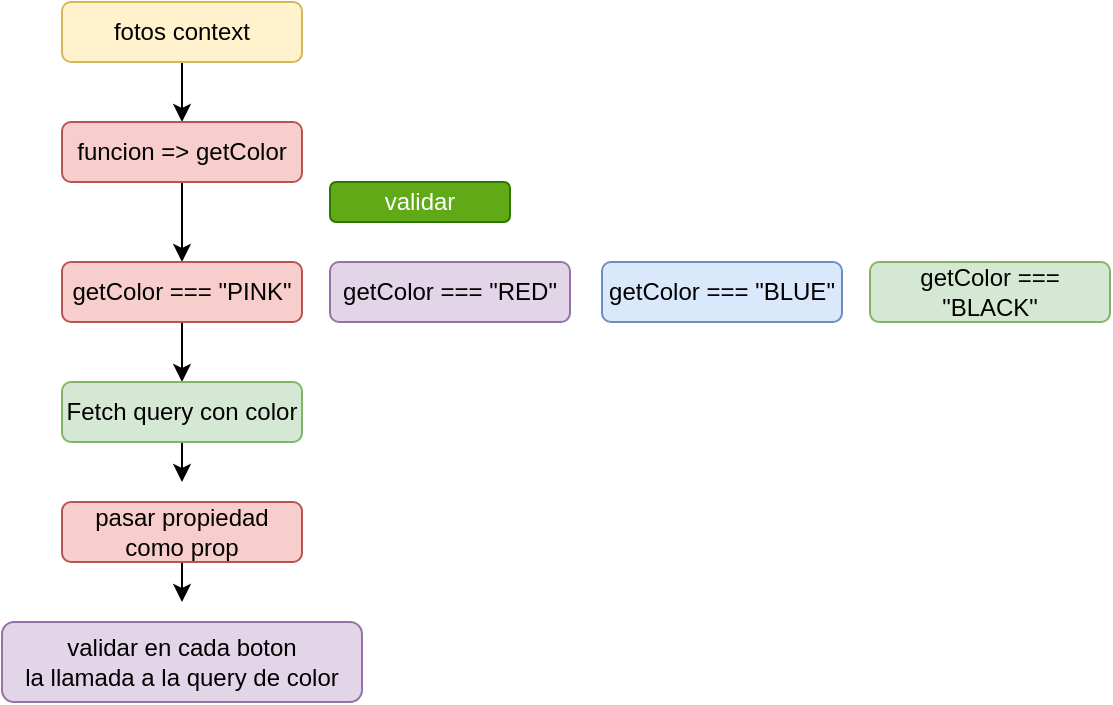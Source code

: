 <mxfile version="16.1.2" type="device" pages="2"><diagram id="P3Y2hlUm4XjPVexV3qOt" name="Página-1"><mxGraphModel dx="868" dy="563" grid="1" gridSize="10" guides="1" tooltips="1" connect="1" arrows="1" fold="1" page="1" pageScale="1" pageWidth="827" pageHeight="1169" math="0" shadow="0"><root><mxCell id="0"/><mxCell id="1" parent="0"/><mxCell id="F9Iptl-fbcpFUf77_zLR-3" style="edgeStyle=orthogonalEdgeStyle;rounded=0;orthogonalLoop=1;jettySize=auto;html=1;exitX=0.5;exitY=1;exitDx=0;exitDy=0;entryX=0.5;entryY=0;entryDx=0;entryDy=0;" edge="1" parent="1" source="F9Iptl-fbcpFUf77_zLR-1" target="F9Iptl-fbcpFUf77_zLR-2"><mxGeometry relative="1" as="geometry"/></mxCell><mxCell id="F9Iptl-fbcpFUf77_zLR-1" value="fotos context" style="rounded=1;whiteSpace=wrap;html=1;fillColor=#fff2cc;strokeColor=#d6b656;" vertex="1" parent="1"><mxGeometry x="160" y="70" width="120" height="30" as="geometry"/></mxCell><mxCell id="F9Iptl-fbcpFUf77_zLR-9" style="edgeStyle=orthogonalEdgeStyle;rounded=0;orthogonalLoop=1;jettySize=auto;html=1;exitX=0.5;exitY=1;exitDx=0;exitDy=0;entryX=0.5;entryY=0;entryDx=0;entryDy=0;" edge="1" parent="1" source="F9Iptl-fbcpFUf77_zLR-2" target="F9Iptl-fbcpFUf77_zLR-4"><mxGeometry relative="1" as="geometry"/></mxCell><mxCell id="F9Iptl-fbcpFUf77_zLR-2" value="funcion =&amp;gt; getColor" style="rounded=1;whiteSpace=wrap;html=1;fillColor=#f8cecc;strokeColor=#b85450;" vertex="1" parent="1"><mxGeometry x="160" y="130" width="120" height="30" as="geometry"/></mxCell><mxCell id="F9Iptl-fbcpFUf77_zLR-13" style="edgeStyle=orthogonalEdgeStyle;rounded=0;orthogonalLoop=1;jettySize=auto;html=1;entryX=0.5;entryY=0;entryDx=0;entryDy=0;" edge="1" parent="1" source="F9Iptl-fbcpFUf77_zLR-4" target="F9Iptl-fbcpFUf77_zLR-10"><mxGeometry relative="1" as="geometry"/></mxCell><mxCell id="F9Iptl-fbcpFUf77_zLR-4" value="getColor === &quot;PINK&quot;" style="rounded=1;whiteSpace=wrap;html=1;fillColor=#f8cecc;strokeColor=#b85450;" vertex="1" parent="1"><mxGeometry x="160" y="200" width="120" height="30" as="geometry"/></mxCell><mxCell id="F9Iptl-fbcpFUf77_zLR-5" value="getColor === &quot;RED&quot;" style="rounded=1;whiteSpace=wrap;html=1;fillColor=#e1d5e7;strokeColor=#9673a6;" vertex="1" parent="1"><mxGeometry x="294" y="200" width="120" height="30" as="geometry"/></mxCell><mxCell id="F9Iptl-fbcpFUf77_zLR-6" value="getColor === &quot;BLUE&quot;" style="rounded=1;whiteSpace=wrap;html=1;fillColor=#dae8fc;strokeColor=#6c8ebf;" vertex="1" parent="1"><mxGeometry x="430" y="200" width="120" height="30" as="geometry"/></mxCell><mxCell id="F9Iptl-fbcpFUf77_zLR-7" value="getColor === &quot;BLACK&quot;" style="rounded=1;whiteSpace=wrap;html=1;fillColor=#d5e8d4;strokeColor=#82b366;" vertex="1" parent="1"><mxGeometry x="564" y="200" width="120" height="30" as="geometry"/></mxCell><mxCell id="F9Iptl-fbcpFUf77_zLR-14" style="edgeStyle=orthogonalEdgeStyle;rounded=0;orthogonalLoop=1;jettySize=auto;html=1;exitX=0.5;exitY=1;exitDx=0;exitDy=0;" edge="1" parent="1" source="F9Iptl-fbcpFUf77_zLR-10"><mxGeometry relative="1" as="geometry"><mxPoint x="220" y="310" as="targetPoint"/></mxGeometry></mxCell><mxCell id="F9Iptl-fbcpFUf77_zLR-10" value="Fetch query con color" style="rounded=1;whiteSpace=wrap;html=1;fillColor=#d5e8d4;strokeColor=#82b366;" vertex="1" parent="1"><mxGeometry x="160" y="260" width="120" height="30" as="geometry"/></mxCell><mxCell id="F9Iptl-fbcpFUf77_zLR-15" style="edgeStyle=orthogonalEdgeStyle;rounded=0;orthogonalLoop=1;jettySize=auto;html=1;exitX=0.5;exitY=1;exitDx=0;exitDy=0;" edge="1" parent="1" source="F9Iptl-fbcpFUf77_zLR-11"><mxGeometry relative="1" as="geometry"><mxPoint x="220" y="370" as="targetPoint"/></mxGeometry></mxCell><mxCell id="F9Iptl-fbcpFUf77_zLR-11" value="pasar propiedad como prop&lt;br&gt;" style="rounded=1;whiteSpace=wrap;html=1;fillColor=#f8cecc;strokeColor=#b85450;" vertex="1" parent="1"><mxGeometry x="160" y="320" width="120" height="30" as="geometry"/></mxCell><mxCell id="F9Iptl-fbcpFUf77_zLR-12" value="validar en cada boton&lt;br&gt;la llamada a la query de color" style="rounded=1;whiteSpace=wrap;html=1;fillColor=#e1d5e7;strokeColor=#9673a6;" vertex="1" parent="1"><mxGeometry x="130" y="380" width="180" height="40" as="geometry"/></mxCell><mxCell id="F9Iptl-fbcpFUf77_zLR-17" style="edgeStyle=orthogonalEdgeStyle;rounded=0;orthogonalLoop=1;jettySize=auto;html=1;exitX=0.75;exitY=0;exitDx=0;exitDy=0;" edge="1" parent="1" source="F9Iptl-fbcpFUf77_zLR-16"><mxGeometry relative="1" as="geometry"><mxPoint x="350" y="180" as="targetPoint"/></mxGeometry></mxCell><mxCell id="F9Iptl-fbcpFUf77_zLR-16" value="validar" style="rounded=1;whiteSpace=wrap;html=1;fillColor=#60a917;strokeColor=#2D7600;fontColor=#ffffff;" vertex="1" parent="1"><mxGeometry x="294" y="160" width="90" height="20" as="geometry"/></mxCell></root></mxGraphModel></diagram><diagram id="TAYdUdUalqGDe4gzJXJP" name="Página-2"><mxGraphModel dx="868" dy="563" grid="1" gridSize="10" guides="1" tooltips="1" connect="1" arrows="1" fold="1" page="1" pageScale="1" pageWidth="827" pageHeight="1169" math="0" shadow="0"><root><mxCell id="8PycQeJ4U8MwyKBC2l_y-0"/><mxCell id="8PycQeJ4U8MwyKBC2l_y-1" parent="8PycQeJ4U8MwyKBC2l_y-0"/><mxCell id="8PycQeJ4U8MwyKBC2l_y-5" style="edgeStyle=orthogonalEdgeStyle;rounded=0;orthogonalLoop=1;jettySize=auto;html=1;exitX=0.5;exitY=1;exitDx=0;exitDy=0;entryX=0.5;entryY=0;entryDx=0;entryDy=0;" edge="1" parent="8PycQeJ4U8MwyKBC2l_y-1" source="8PycQeJ4U8MwyKBC2l_y-2" target="8PycQeJ4U8MwyKBC2l_y-3"><mxGeometry relative="1" as="geometry"/></mxCell><mxCell id="8PycQeJ4U8MwyKBC2l_y-2" value="PICS VIEW" style="rounded=1;whiteSpace=wrap;html=1;fillColor=#dae8fc;strokeColor=#6c8ebf;" vertex="1" parent="8PycQeJ4U8MwyKBC2l_y-1"><mxGeometry x="220" y="100" width="120" height="60" as="geometry"/></mxCell><mxCell id="8PycQeJ4U8MwyKBC2l_y-6" style="edgeStyle=orthogonalEdgeStyle;rounded=0;orthogonalLoop=1;jettySize=auto;html=1;exitX=0.5;exitY=1;exitDx=0;exitDy=0;entryX=0.5;entryY=0;entryDx=0;entryDy=0;" edge="1" parent="8PycQeJ4U8MwyKBC2l_y-1" source="8PycQeJ4U8MwyKBC2l_y-3" target="8PycQeJ4U8MwyKBC2l_y-4"><mxGeometry relative="1" as="geometry"/></mxCell><mxCell id="8PycQeJ4U8MwyKBC2l_y-3" value="Photos" style="rounded=1;whiteSpace=wrap;html=1;fillColor=#f8cecc;strokeColor=#b85450;" vertex="1" parent="8PycQeJ4U8MwyKBC2l_y-1"><mxGeometry x="220" y="180" width="120" height="60" as="geometry"/></mxCell><mxCell id="8PycQeJ4U8MwyKBC2l_y-4" value="Photo" style="rounded=1;whiteSpace=wrap;html=1;fillColor=#e1d5e7;strokeColor=#9673a6;" vertex="1" parent="8PycQeJ4U8MwyKBC2l_y-1"><mxGeometry x="220" y="260" width="120" height="60" as="geometry"/></mxCell><mxCell id="NpXz2UBopnI7GFXkHpZV-2" style="edgeStyle=orthogonalEdgeStyle;rounded=0;orthogonalLoop=1;jettySize=auto;html=1;exitX=1;exitY=0.5;exitDx=0;exitDy=0;entryX=0;entryY=0.5;entryDx=0;entryDy=0;" edge="1" parent="8PycQeJ4U8MwyKBC2l_y-1" source="8PycQeJ4U8MwyKBC2l_y-7" target="NpXz2UBopnI7GFXkHpZV-1"><mxGeometry relative="1" as="geometry"/></mxCell><mxCell id="8PycQeJ4U8MwyKBC2l_y-7" value="mostrar datos traidos&lt;br&gt;en getColors()" style="rounded=1;whiteSpace=wrap;html=1;fillColor=#f8cecc;strokeColor=#b85450;" vertex="1" parent="8PycQeJ4U8MwyKBC2l_y-1"><mxGeometry x="360" y="190" width="210" height="40" as="geometry"/></mxCell><mxCell id="NpXz2UBopnI7GFXkHpZV-0" value="definir estructura de como se van a visualizar los datos" style="rounded=1;whiteSpace=wrap;html=1;fillColor=#e1d5e7;strokeColor=#9673a6;" vertex="1" parent="8PycQeJ4U8MwyKBC2l_y-1"><mxGeometry x="360" y="270" width="210" height="40" as="geometry"/></mxCell><mxCell id="NpXz2UBopnI7GFXkHpZV-1" value="pasar props traidas del fotos context" style="rounded=1;whiteSpace=wrap;html=1;fillColor=#f8cecc;strokeColor=#b85450;" vertex="1" parent="8PycQeJ4U8MwyKBC2l_y-1"><mxGeometry x="600" y="190" width="130" height="40" as="geometry"/></mxCell><mxCell id="NpXz2UBopnI7GFXkHpZV-3" value="Imagen -&amp;gt; (query = tematica - color = accionables con boton)&lt;br&gt;, fotografo, fotografo url ,nombre,&amp;nbsp;&amp;nbsp;" style="rounded=1;whiteSpace=wrap;html=1;fillColor=#fff2cc;strokeColor=#d6b656;" vertex="1" parent="8PycQeJ4U8MwyKBC2l_y-1"><mxGeometry x="580" y="250" width="180" height="80" as="geometry"/></mxCell></root></mxGraphModel></diagram></mxfile>